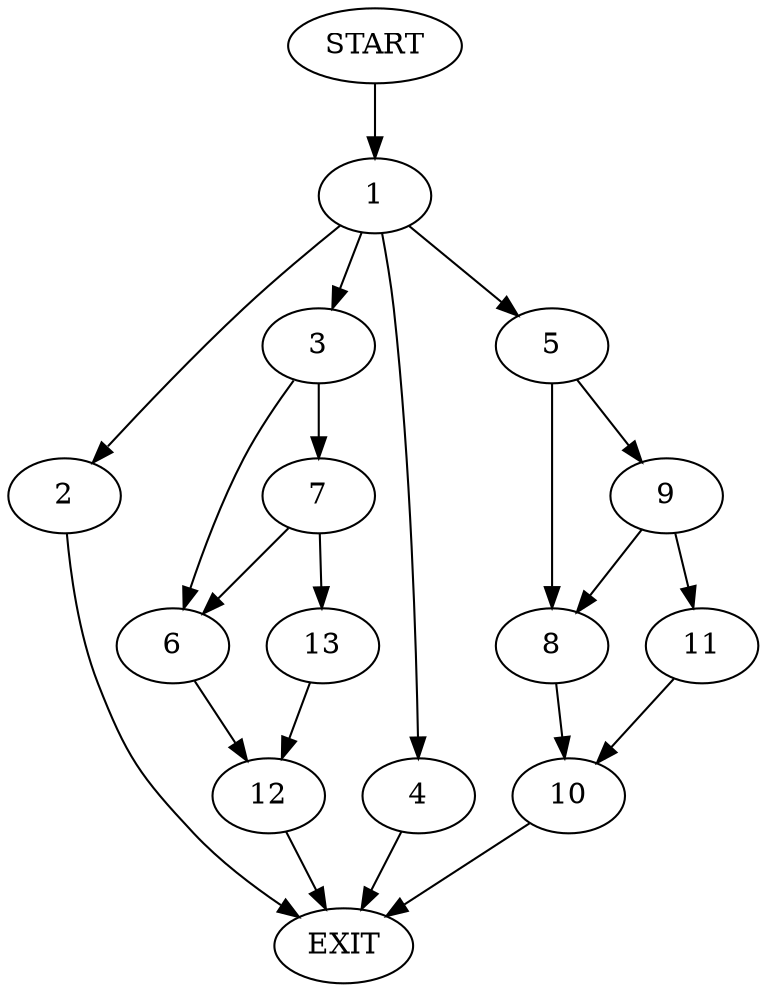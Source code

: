 digraph {
0 [label="START"]
14 [label="EXIT"]
0 -> 1
1 -> 2
1 -> 3
1 -> 4
1 -> 5
3 -> 6
3 -> 7
4 -> 14
2 -> 14
5 -> 8
5 -> 9
8 -> 10
9 -> 8
9 -> 11
11 -> 10
10 -> 14
6 -> 12
7 -> 6
7 -> 13
13 -> 12
12 -> 14
}
